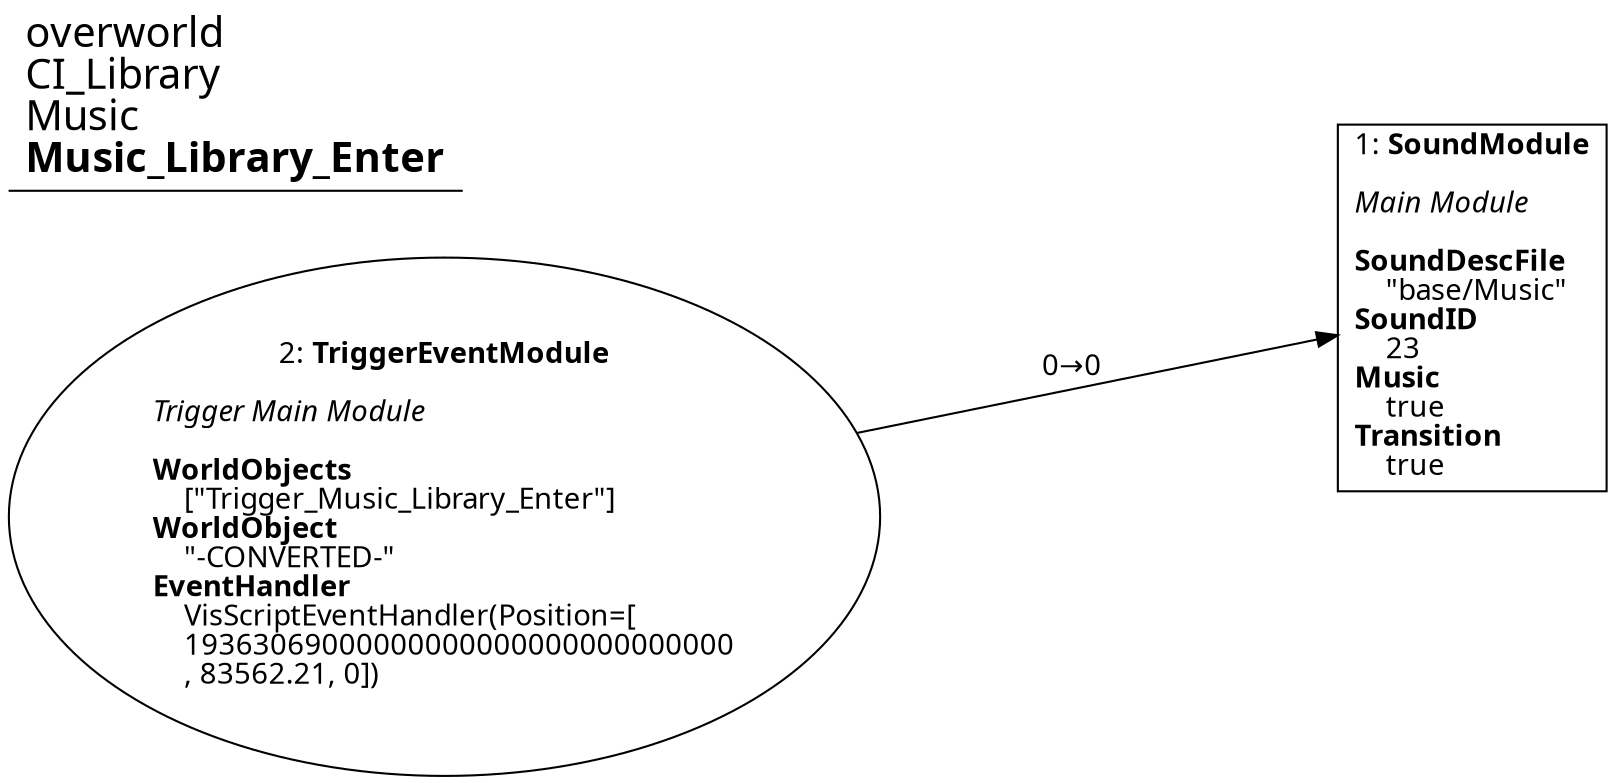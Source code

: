 digraph {
    layout = fdp;
    overlap = prism;
    sep = "+16";
    splines = spline;

    node [ shape = box ];

    graph [ fontname = "Segoe UI" ];
    node [ fontname = "Segoe UI" ];
    edge [ fontname = "Segoe UI" ];

    1 [ label = <1: <b>SoundModule</b><br/><br/><i>Main Module<br align="left"/></i><br align="left"/><b>SoundDescFile</b><br align="left"/>    &quot;base/Music&quot;<br align="left"/><b>SoundID</b><br align="left"/>    23<br align="left"/><b>Music</b><br align="left"/>    true<br align="left"/><b>Transition</b><br align="left"/>    true<br align="left"/>> ];
    1 [ pos = "0.42000002,-0.038000003!" ];

    2 [ label = <2: <b>TriggerEventModule</b><br/><br/><i>Trigger Main Module<br align="left"/></i><br align="left"/><b>WorldObjects</b><br align="left"/>    [&quot;Trigger_Music_Library_Enter&quot;]<br align="left"/><b>WorldObject</b><br align="left"/>    &quot;-CONVERTED-&quot;<br align="left"/><b>EventHandler</b><br align="left"/>    VisScriptEventHandler(Position=[<br align="left"/>    19363069000000000000000000000000<br align="left"/>    , 83562.21, 0])<br align="left"/>> ];
    2 [ shape = oval ]
    2 [ pos = "0.18800001,-0.039!" ];
    2 -> 1 [ label = "0→0" ];

    title [ pos = "0.187,-0.037!" ];
    title [ shape = underline ];
    title [ label = <<font point-size="20">overworld<br align="left"/>CI_Library<br align="left"/>Music<br align="left"/><b>Music_Library_Enter</b><br align="left"/></font>> ];
}

